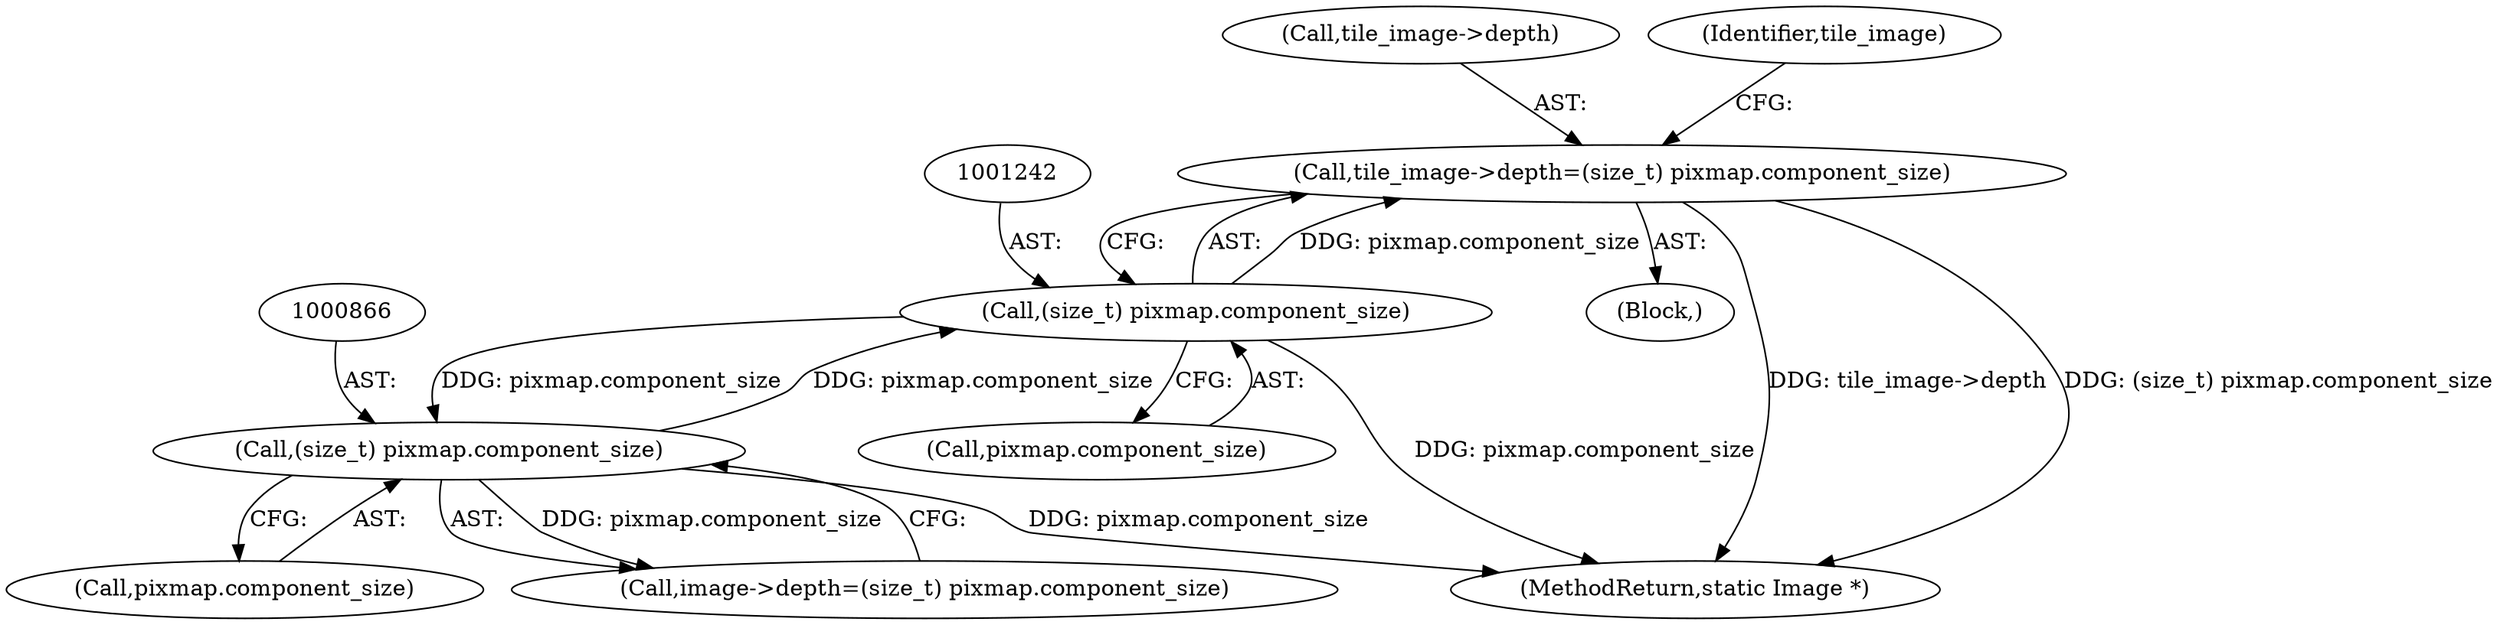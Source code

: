 digraph "0_ImageMagick_afa878a689870c28b6994ecf3bb8dbfb2b76d135@pointer" {
"1001237" [label="(Call,tile_image->depth=(size_t) pixmap.component_size)"];
"1001241" [label="(Call,(size_t) pixmap.component_size)"];
"1000865" [label="(Call,(size_t) pixmap.component_size)"];
"1000865" [label="(Call,(size_t) pixmap.component_size)"];
"1001237" [label="(Call,tile_image->depth=(size_t) pixmap.component_size)"];
"1001226" [label="(Block,)"];
"1001238" [label="(Call,tile_image->depth)"];
"1000867" [label="(Call,pixmap.component_size)"];
"1001243" [label="(Call,pixmap.component_size)"];
"1001248" [label="(Identifier,tile_image)"];
"1000861" [label="(Call,image->depth=(size_t) pixmap.component_size)"];
"1002647" [label="(MethodReturn,static Image *)"];
"1001241" [label="(Call,(size_t) pixmap.component_size)"];
"1001237" -> "1001226"  [label="AST: "];
"1001237" -> "1001241"  [label="CFG: "];
"1001238" -> "1001237"  [label="AST: "];
"1001241" -> "1001237"  [label="AST: "];
"1001248" -> "1001237"  [label="CFG: "];
"1001237" -> "1002647"  [label="DDG: tile_image->depth"];
"1001237" -> "1002647"  [label="DDG: (size_t) pixmap.component_size"];
"1001241" -> "1001237"  [label="DDG: pixmap.component_size"];
"1001241" -> "1001243"  [label="CFG: "];
"1001242" -> "1001241"  [label="AST: "];
"1001243" -> "1001241"  [label="AST: "];
"1001241" -> "1002647"  [label="DDG: pixmap.component_size"];
"1001241" -> "1000865"  [label="DDG: pixmap.component_size"];
"1000865" -> "1001241"  [label="DDG: pixmap.component_size"];
"1000865" -> "1000861"  [label="AST: "];
"1000865" -> "1000867"  [label="CFG: "];
"1000866" -> "1000865"  [label="AST: "];
"1000867" -> "1000865"  [label="AST: "];
"1000861" -> "1000865"  [label="CFG: "];
"1000865" -> "1002647"  [label="DDG: pixmap.component_size"];
"1000865" -> "1000861"  [label="DDG: pixmap.component_size"];
}
